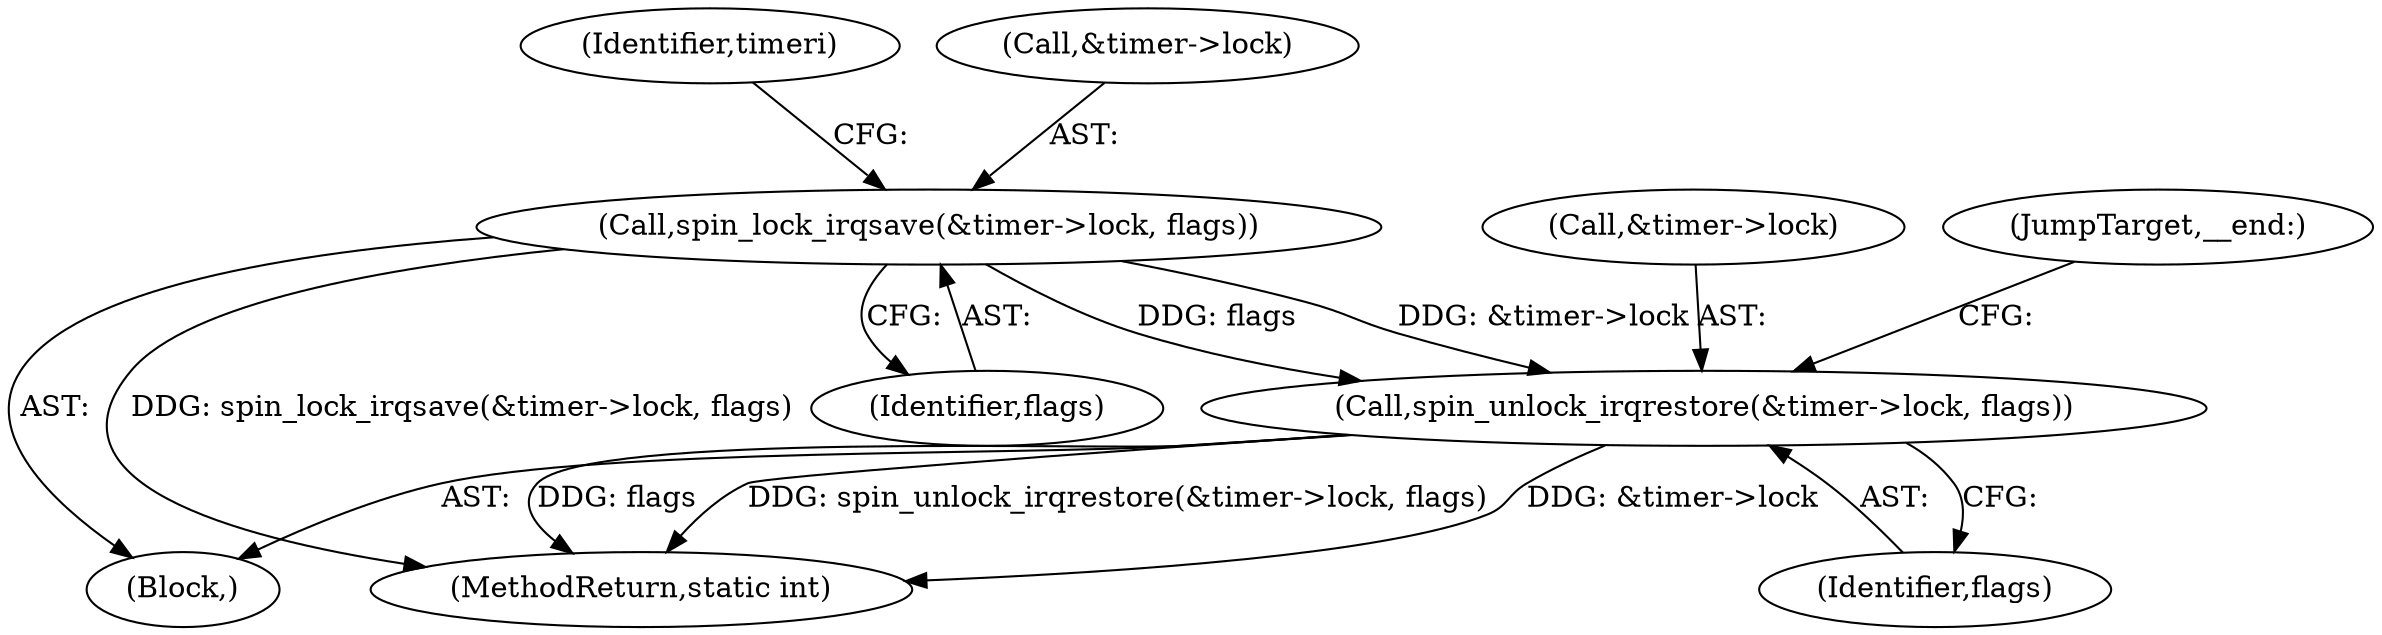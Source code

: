 digraph "0_linux_b5a663aa426f4884c71cd8580adae73f33570f0d@pointer" {
"1000160" [label="(Call,spin_lock_irqsave(&timer->lock, flags))"];
"1000231" [label="(Call,spin_unlock_irqrestore(&timer->lock, flags))"];
"1000160" [label="(Call,spin_lock_irqsave(&timer->lock, flags))"];
"1000231" [label="(Call,spin_unlock_irqrestore(&timer->lock, flags))"];
"1000232" [label="(Call,&timer->lock)"];
"1000104" [label="(Block,)"];
"1000165" [label="(Identifier,flags)"];
"1000236" [label="(Identifier,flags)"];
"1000237" [label="(JumpTarget,__end:)"];
"1000169" [label="(Identifier,timeri)"];
"1000247" [label="(MethodReturn,static int)"];
"1000161" [label="(Call,&timer->lock)"];
"1000160" -> "1000104"  [label="AST: "];
"1000160" -> "1000165"  [label="CFG: "];
"1000161" -> "1000160"  [label="AST: "];
"1000165" -> "1000160"  [label="AST: "];
"1000169" -> "1000160"  [label="CFG: "];
"1000160" -> "1000247"  [label="DDG: spin_lock_irqsave(&timer->lock, flags)"];
"1000160" -> "1000231"  [label="DDG: &timer->lock"];
"1000160" -> "1000231"  [label="DDG: flags"];
"1000231" -> "1000104"  [label="AST: "];
"1000231" -> "1000236"  [label="CFG: "];
"1000232" -> "1000231"  [label="AST: "];
"1000236" -> "1000231"  [label="AST: "];
"1000237" -> "1000231"  [label="CFG: "];
"1000231" -> "1000247"  [label="DDG: spin_unlock_irqrestore(&timer->lock, flags)"];
"1000231" -> "1000247"  [label="DDG: &timer->lock"];
"1000231" -> "1000247"  [label="DDG: flags"];
}
